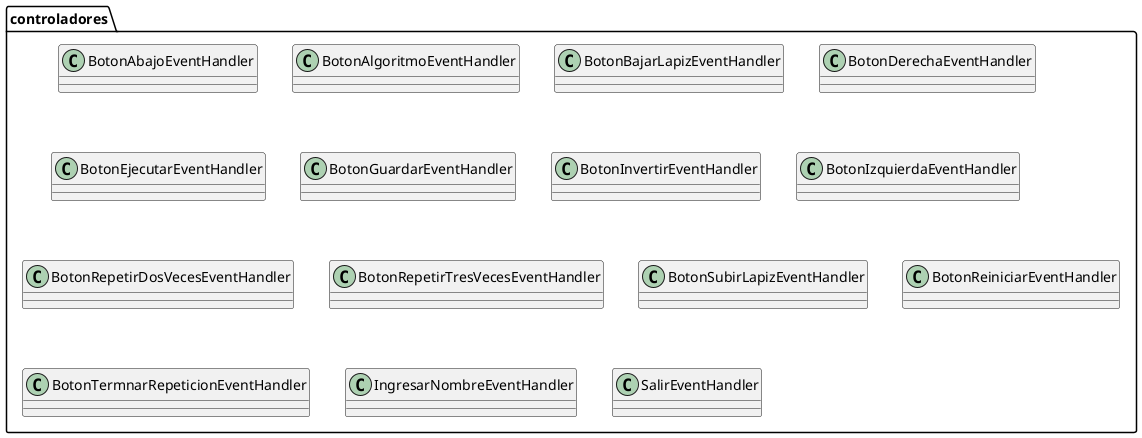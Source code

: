 @startuml
package controladores{
    class BotonAbajoEventHandler
    class BotonAlgoritmoEventHandler
    class BotonBajarLapizEventHandler
    class BotonDerechaEventHandler
    class BotonEjecutarEventHandler
    class BotonGuardarEventHandler
    class BotonInvertirEventHandler
    class BotonIzquierdaEventHandler
    class BotonRepetirDosVecesEventHandler
    class BotonRepetirTresVecesEventHandler
    class BotonSubirLapizEventHandler
    class BotonReiniciarEventHandler
    class BotonTermnarRepeticionEventHandler
    class IngresarNombreEventHandler
    class SalirEventHandler
}
@enduml